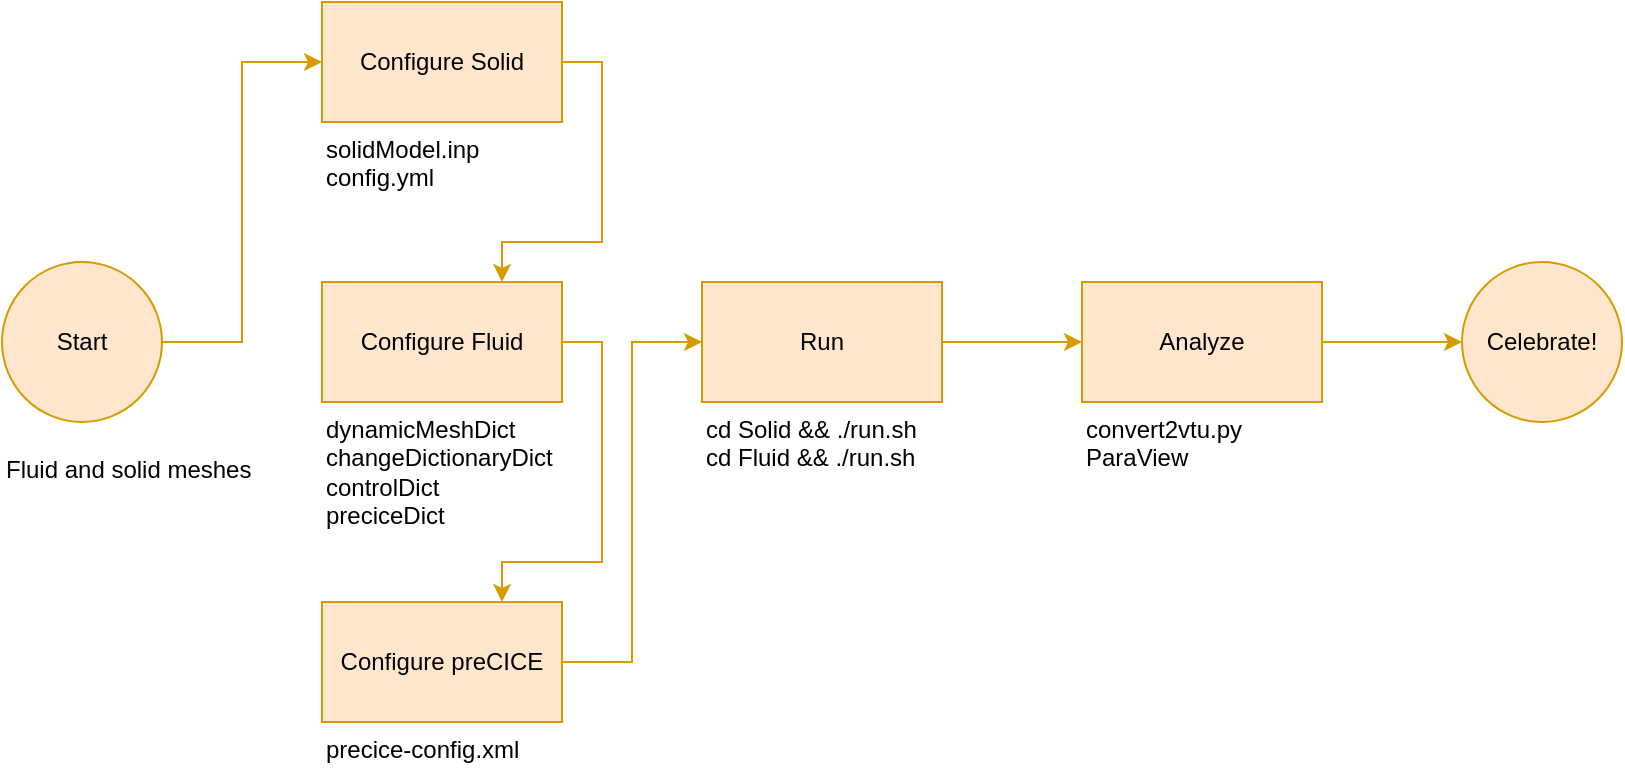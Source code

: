 <mxfile version="24.7.8">
  <diagram name="Page-1" id="vYNAJDgBtWNbmizfoG2e">
    <mxGraphModel dx="1394" dy="830" grid="1" gridSize="10" guides="1" tooltips="1" connect="1" arrows="1" fold="1" page="1" pageScale="1" pageWidth="850" pageHeight="1100" math="0" shadow="0">
      <root>
        <mxCell id="0" />
        <mxCell id="1" parent="0" />
        <mxCell id="R9GI2_ILGLaMjwJ2jTvt-8" style="edgeStyle=orthogonalEdgeStyle;rounded=0;orthogonalLoop=1;jettySize=auto;html=1;exitX=1;exitY=0.5;exitDx=0;exitDy=0;entryX=0;entryY=0.5;entryDx=0;entryDy=0;fillColor=#ffe6cc;strokeColor=#d79b00;" edge="1" parent="1" source="R9GI2_ILGLaMjwJ2jTvt-1" target="R9GI2_ILGLaMjwJ2jTvt-2">
          <mxGeometry relative="1" as="geometry" />
        </mxCell>
        <mxCell id="R9GI2_ILGLaMjwJ2jTvt-1" value="Start" style="ellipse;whiteSpace=wrap;html=1;aspect=fixed;fillColor=#ffe6cc;strokeColor=#d79b00;" vertex="1" parent="1">
          <mxGeometry x="80" y="360" width="80" height="80" as="geometry" />
        </mxCell>
        <mxCell id="R9GI2_ILGLaMjwJ2jTvt-10" style="edgeStyle=orthogonalEdgeStyle;rounded=0;orthogonalLoop=1;jettySize=auto;html=1;exitX=1;exitY=0.5;exitDx=0;exitDy=0;entryX=0.75;entryY=0;entryDx=0;entryDy=0;fillColor=#ffe6cc;strokeColor=#d79b00;" edge="1" parent="1" source="R9GI2_ILGLaMjwJ2jTvt-2" target="R9GI2_ILGLaMjwJ2jTvt-3">
          <mxGeometry relative="1" as="geometry">
            <Array as="points">
              <mxPoint x="380" y="260" />
              <mxPoint x="380" y="350" />
              <mxPoint x="330" y="350" />
            </Array>
          </mxGeometry>
        </mxCell>
        <mxCell id="R9GI2_ILGLaMjwJ2jTvt-2" value="Configure Solid" style="rounded=0;whiteSpace=wrap;html=1;fillColor=#ffe6cc;strokeColor=#d79b00;" vertex="1" parent="1">
          <mxGeometry x="240" y="230" width="120" height="60" as="geometry" />
        </mxCell>
        <mxCell id="R9GI2_ILGLaMjwJ2jTvt-11" style="edgeStyle=orthogonalEdgeStyle;rounded=0;orthogonalLoop=1;jettySize=auto;html=1;exitX=1;exitY=0.5;exitDx=0;exitDy=0;entryX=0.75;entryY=0;entryDx=0;entryDy=0;fillColor=#ffe6cc;strokeColor=#d79b00;" edge="1" parent="1" source="R9GI2_ILGLaMjwJ2jTvt-3" target="R9GI2_ILGLaMjwJ2jTvt-4">
          <mxGeometry relative="1" as="geometry">
            <Array as="points">
              <mxPoint x="380" y="400" />
              <mxPoint x="380" y="510" />
              <mxPoint x="330" y="510" />
            </Array>
          </mxGeometry>
        </mxCell>
        <mxCell id="R9GI2_ILGLaMjwJ2jTvt-3" value="Configure Fluid" style="rounded=0;whiteSpace=wrap;html=1;fillColor=#ffe6cc;strokeColor=#d79b00;" vertex="1" parent="1">
          <mxGeometry x="240" y="370" width="120" height="60" as="geometry" />
        </mxCell>
        <mxCell id="R9GI2_ILGLaMjwJ2jTvt-12" style="edgeStyle=orthogonalEdgeStyle;rounded=0;orthogonalLoop=1;jettySize=auto;html=1;exitX=1;exitY=0.5;exitDx=0;exitDy=0;entryX=0;entryY=0.5;entryDx=0;entryDy=0;fillColor=#ffe6cc;strokeColor=#d79b00;" edge="1" parent="1" source="R9GI2_ILGLaMjwJ2jTvt-4" target="R9GI2_ILGLaMjwJ2jTvt-5">
          <mxGeometry relative="1" as="geometry" />
        </mxCell>
        <mxCell id="R9GI2_ILGLaMjwJ2jTvt-4" value="Configure preCICE" style="rounded=0;whiteSpace=wrap;html=1;fillColor=#ffe6cc;strokeColor=#d79b00;" vertex="1" parent="1">
          <mxGeometry x="240" y="530" width="120" height="60" as="geometry" />
        </mxCell>
        <mxCell id="R9GI2_ILGLaMjwJ2jTvt-13" style="edgeStyle=orthogonalEdgeStyle;rounded=0;orthogonalLoop=1;jettySize=auto;html=1;exitX=1;exitY=0.5;exitDx=0;exitDy=0;entryX=0;entryY=0.5;entryDx=0;entryDy=0;fillColor=#ffe6cc;strokeColor=#d79b00;" edge="1" parent="1" source="R9GI2_ILGLaMjwJ2jTvt-5" target="R9GI2_ILGLaMjwJ2jTvt-6">
          <mxGeometry relative="1" as="geometry" />
        </mxCell>
        <mxCell id="R9GI2_ILGLaMjwJ2jTvt-5" value="Run" style="rounded=0;whiteSpace=wrap;html=1;fillColor=#ffe6cc;strokeColor=#d79b00;" vertex="1" parent="1">
          <mxGeometry x="430" y="370" width="120" height="60" as="geometry" />
        </mxCell>
        <mxCell id="R9GI2_ILGLaMjwJ2jTvt-14" style="edgeStyle=orthogonalEdgeStyle;rounded=0;orthogonalLoop=1;jettySize=auto;html=1;exitX=1;exitY=0.5;exitDx=0;exitDy=0;entryX=0;entryY=0.5;entryDx=0;entryDy=0;fillColor=#ffe6cc;strokeColor=#d79b00;" edge="1" parent="1" source="R9GI2_ILGLaMjwJ2jTvt-6" target="R9GI2_ILGLaMjwJ2jTvt-7">
          <mxGeometry relative="1" as="geometry" />
        </mxCell>
        <mxCell id="R9GI2_ILGLaMjwJ2jTvt-6" value="Analyze" style="rounded=0;whiteSpace=wrap;html=1;fillColor=#ffe6cc;strokeColor=#d79b00;" vertex="1" parent="1">
          <mxGeometry x="620" y="370" width="120" height="60" as="geometry" />
        </mxCell>
        <mxCell id="R9GI2_ILGLaMjwJ2jTvt-7" value="Celebrate!" style="ellipse;whiteSpace=wrap;html=1;aspect=fixed;fillColor=#ffe6cc;strokeColor=#d79b00;" vertex="1" parent="1">
          <mxGeometry x="810" y="360" width="80" height="80" as="geometry" />
        </mxCell>
        <mxCell id="R9GI2_ILGLaMjwJ2jTvt-15" value="Fluid and solid meshes" style="text;html=1;align=left;verticalAlign=top;whiteSpace=wrap;rounded=0;" vertex="1" parent="1">
          <mxGeometry x="80" y="450" width="130" height="30" as="geometry" />
        </mxCell>
        <mxCell id="R9GI2_ILGLaMjwJ2jTvt-17" value="solidModel.inp&lt;div&gt;config.yml&lt;/div&gt;" style="text;html=1;align=left;verticalAlign=top;whiteSpace=wrap;rounded=0;" vertex="1" parent="1">
          <mxGeometry x="240" y="290" width="130" height="30" as="geometry" />
        </mxCell>
        <mxCell id="R9GI2_ILGLaMjwJ2jTvt-18" value="dynamicMeshDict&lt;div&gt;changeDictionaryDict&lt;/div&gt;&lt;div&gt;controlDict&lt;/div&gt;&lt;div&gt;preciceDict&lt;/div&gt;" style="text;html=1;align=left;verticalAlign=top;whiteSpace=wrap;rounded=0;" vertex="1" parent="1">
          <mxGeometry x="240" y="430" width="130" height="70" as="geometry" />
        </mxCell>
        <mxCell id="R9GI2_ILGLaMjwJ2jTvt-19" value="precice-config.xml" style="text;html=1;align=left;verticalAlign=top;whiteSpace=wrap;rounded=0;" vertex="1" parent="1">
          <mxGeometry x="240" y="590" width="130" height="30" as="geometry" />
        </mxCell>
        <mxCell id="R9GI2_ILGLaMjwJ2jTvt-20" value="cd Solid &amp;amp;&amp;amp; ./run.sh&lt;div&gt;cd Fluid &amp;amp;&amp;amp; ./run.sh&lt;/div&gt;" style="text;html=1;align=left;verticalAlign=top;whiteSpace=wrap;rounded=0;" vertex="1" parent="1">
          <mxGeometry x="430" y="430" width="130" height="70" as="geometry" />
        </mxCell>
        <mxCell id="R9GI2_ILGLaMjwJ2jTvt-21" value="convert2vtu.py&lt;div&gt;ParaView&lt;/div&gt;" style="text;html=1;align=left;verticalAlign=top;whiteSpace=wrap;rounded=0;" vertex="1" parent="1">
          <mxGeometry x="620" y="430" width="130" height="70" as="geometry" />
        </mxCell>
      </root>
    </mxGraphModel>
  </diagram>
</mxfile>
